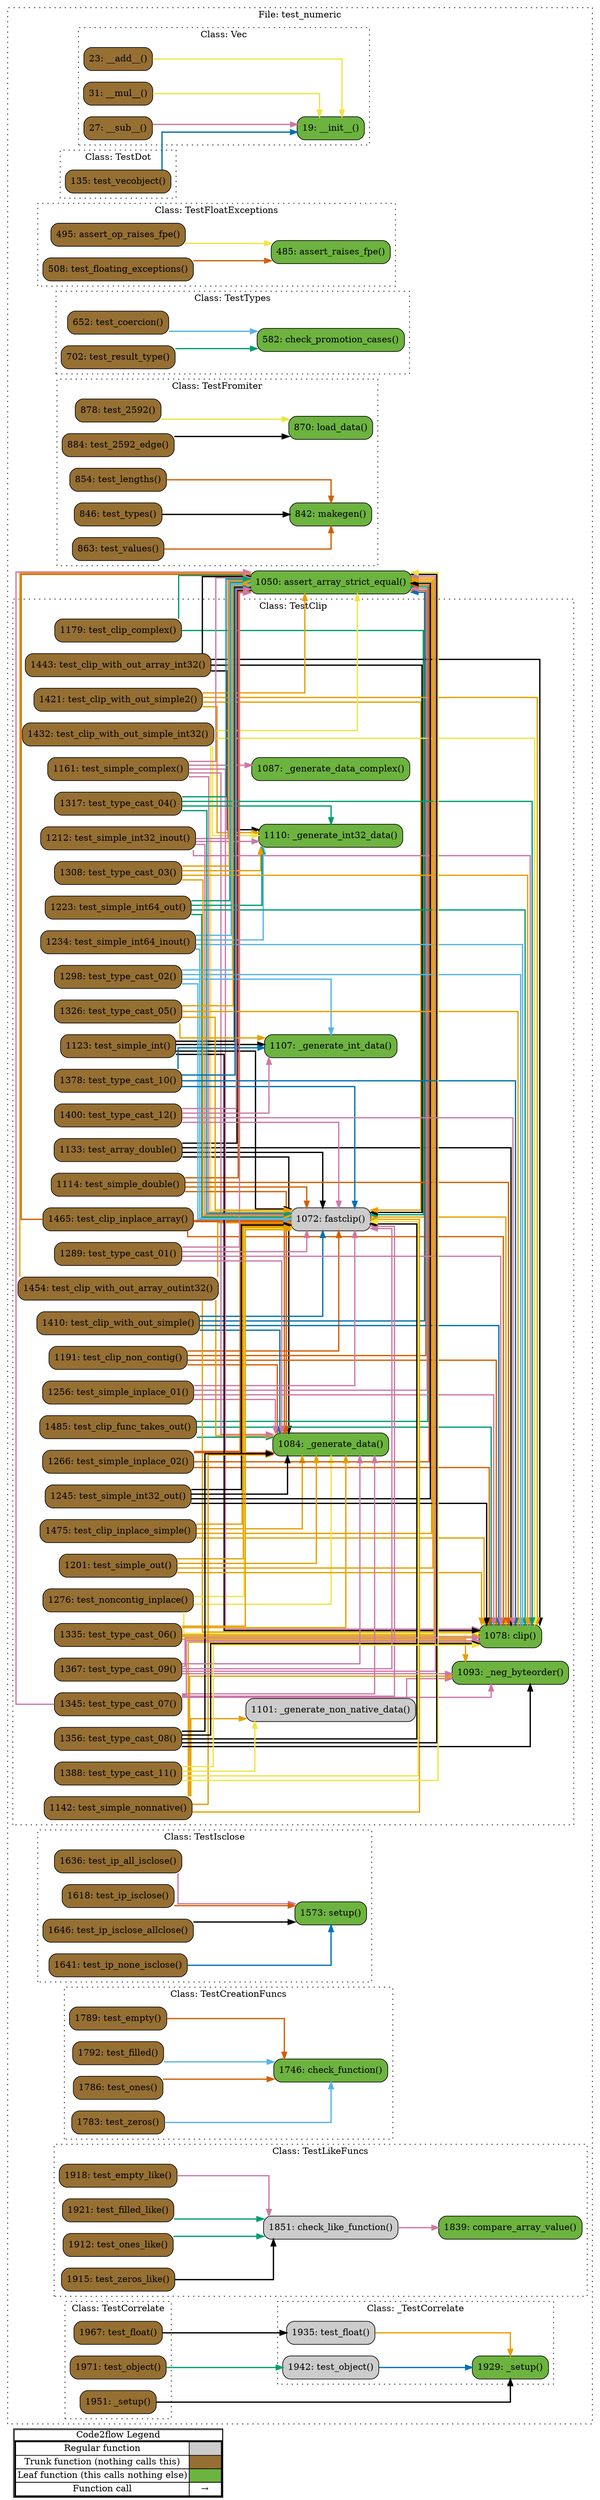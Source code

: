 digraph G {
concentrate=true;
splines="ortho";
rankdir="LR";
subgraph legend{
    rank = min;
    label = "legend";
    Legend [shape=none, margin=0, label = <
        <table cellspacing="0" cellpadding="0" border="1"><tr><td>Code2flow Legend</td></tr><tr><td>
        <table cellspacing="0">
        <tr><td>Regular function</td><td width="50px" bgcolor='#cccccc'></td></tr>
        <tr><td>Trunk function (nothing calls this)</td><td bgcolor='#966F33'></td></tr>
        <tr><td>Leaf function (this calls nothing else)</td><td bgcolor='#6db33f'></td></tr>
        <tr><td>Function call</td><td><font color='black'>&#8594;</font></td></tr>
        </table></td></tr></table>
        >];
}node_fcd28661 [label="1084: _generate_data()" name="test_numeric::TestClip._generate_data" shape="rect" style="rounded,filled" fillcolor="#6db33f" ];
node_56210eda [label="1087: _generate_data_complex()" name="test_numeric::TestClip._generate_data_complex" shape="rect" style="rounded,filled" fillcolor="#6db33f" ];
node_aa7bcb3e [label="1110: _generate_int32_data()" name="test_numeric::TestClip._generate_int32_data" shape="rect" style="rounded,filled" fillcolor="#6db33f" ];
node_03e9055c [label="1107: _generate_int_data()" name="test_numeric::TestClip._generate_int_data" shape="rect" style="rounded,filled" fillcolor="#6db33f" ];
node_6931ae8f [label="1101: _generate_non_native_data()" name="test_numeric::TestClip._generate_non_native_data" shape="rect" style="rounded,filled" fillcolor="#cccccc" ];
node_3c584e61 [label="1093: _neg_byteorder()" name="test_numeric::TestClip._neg_byteorder" shape="rect" style="rounded,filled" fillcolor="#6db33f" ];
node_89b9bbb5 [label="1078: clip()" name="test_numeric::TestClip.clip" shape="rect" style="rounded,filled" fillcolor="#6db33f" ];
node_7aac1731 [label="1072: fastclip()" name="test_numeric::TestClip.fastclip" shape="rect" style="rounded,filled" fillcolor="#cccccc" ];
node_3b1cd508 [label="1133: test_array_double()" name="test_numeric::TestClip.test_array_double" shape="rect" style="rounded,filled" fillcolor="#966F33" ];
node_550377d3 [label="1179: test_clip_complex()" name="test_numeric::TestClip.test_clip_complex" shape="rect" style="rounded,filled" fillcolor="#966F33" ];
node_47a5962b [label="1485: test_clip_func_takes_out()" name="test_numeric::TestClip.test_clip_func_takes_out" shape="rect" style="rounded,filled" fillcolor="#966F33" ];
node_21e4bf06 [label="1465: test_clip_inplace_array()" name="test_numeric::TestClip.test_clip_inplace_array" shape="rect" style="rounded,filled" fillcolor="#966F33" ];
node_03316569 [label="1475: test_clip_inplace_simple()" name="test_numeric::TestClip.test_clip_inplace_simple" shape="rect" style="rounded,filled" fillcolor="#966F33" ];
node_4caf6b9e [label="1191: test_clip_non_contig()" name="test_numeric::TestClip.test_clip_non_contig" shape="rect" style="rounded,filled" fillcolor="#966F33" ];
node_54718ac0 [label="1443: test_clip_with_out_array_int32()" name="test_numeric::TestClip.test_clip_with_out_array_int32" shape="rect" style="rounded,filled" fillcolor="#966F33" ];
node_d817db71 [label="1454: test_clip_with_out_array_outint32()" name="test_numeric::TestClip.test_clip_with_out_array_outint32" shape="rect" style="rounded,filled" fillcolor="#966F33" ];
node_3420211d [label="1410: test_clip_with_out_simple()" name="test_numeric::TestClip.test_clip_with_out_simple" shape="rect" style="rounded,filled" fillcolor="#966F33" ];
node_bbd9b469 [label="1421: test_clip_with_out_simple2()" name="test_numeric::TestClip.test_clip_with_out_simple2" shape="rect" style="rounded,filled" fillcolor="#966F33" ];
node_5ae527b4 [label="1432: test_clip_with_out_simple_int32()" name="test_numeric::TestClip.test_clip_with_out_simple_int32" shape="rect" style="rounded,filled" fillcolor="#966F33" ];
node_3fb292fc [label="1276: test_noncontig_inplace()" name="test_numeric::TestClip.test_noncontig_inplace" shape="rect" style="rounded,filled" fillcolor="#966F33" ];
node_66d74d6f [label="1161: test_simple_complex()" name="test_numeric::TestClip.test_simple_complex" shape="rect" style="rounded,filled" fillcolor="#966F33" ];
node_33b6f54e [label="1114: test_simple_double()" name="test_numeric::TestClip.test_simple_double" shape="rect" style="rounded,filled" fillcolor="#966F33" ];
node_e58917f7 [label="1256: test_simple_inplace_01()" name="test_numeric::TestClip.test_simple_inplace_01" shape="rect" style="rounded,filled" fillcolor="#966F33" ];
node_669f9bfe [label="1266: test_simple_inplace_02()" name="test_numeric::TestClip.test_simple_inplace_02" shape="rect" style="rounded,filled" fillcolor="#966F33" ];
node_443292a0 [label="1123: test_simple_int()" name="test_numeric::TestClip.test_simple_int" shape="rect" style="rounded,filled" fillcolor="#966F33" ];
node_b92e8aff [label="1212: test_simple_int32_inout()" name="test_numeric::TestClip.test_simple_int32_inout" shape="rect" style="rounded,filled" fillcolor="#966F33" ];
node_4d0e2190 [label="1245: test_simple_int32_out()" name="test_numeric::TestClip.test_simple_int32_out" shape="rect" style="rounded,filled" fillcolor="#966F33" ];
node_ee7eefaa [label="1234: test_simple_int64_inout()" name="test_numeric::TestClip.test_simple_int64_inout" shape="rect" style="rounded,filled" fillcolor="#966F33" ];
node_52d505a3 [label="1223: test_simple_int64_out()" name="test_numeric::TestClip.test_simple_int64_out" shape="rect" style="rounded,filled" fillcolor="#966F33" ];
node_bdb1b8b9 [label="1142: test_simple_nonnative()" name="test_numeric::TestClip.test_simple_nonnative" shape="rect" style="rounded,filled" fillcolor="#966F33" ];
node_e876a069 [label="1201: test_simple_out()" name="test_numeric::TestClip.test_simple_out" shape="rect" style="rounded,filled" fillcolor="#966F33" ];
node_e8813ae7 [label="1289: test_type_cast_01()" name="test_numeric::TestClip.test_type_cast_01" shape="rect" style="rounded,filled" fillcolor="#966F33" ];
node_c928cbfa [label="1298: test_type_cast_02()" name="test_numeric::TestClip.test_type_cast_02" shape="rect" style="rounded,filled" fillcolor="#966F33" ];
node_3933fe99 [label="1308: test_type_cast_03()" name="test_numeric::TestClip.test_type_cast_03" shape="rect" style="rounded,filled" fillcolor="#966F33" ];
node_bf87d3eb [label="1317: test_type_cast_04()" name="test_numeric::TestClip.test_type_cast_04" shape="rect" style="rounded,filled" fillcolor="#966F33" ];
node_38cc71d9 [label="1326: test_type_cast_05()" name="test_numeric::TestClip.test_type_cast_05" shape="rect" style="rounded,filled" fillcolor="#966F33" ];
node_c50b0129 [label="1335: test_type_cast_06()" name="test_numeric::TestClip.test_type_cast_06" shape="rect" style="rounded,filled" fillcolor="#966F33" ];
node_1ab952c7 [label="1345: test_type_cast_07()" name="test_numeric::TestClip.test_type_cast_07" shape="rect" style="rounded,filled" fillcolor="#966F33" ];
node_99ead250 [label="1356: test_type_cast_08()" name="test_numeric::TestClip.test_type_cast_08" shape="rect" style="rounded,filled" fillcolor="#966F33" ];
node_e9cdae27 [label="1367: test_type_cast_09()" name="test_numeric::TestClip.test_type_cast_09" shape="rect" style="rounded,filled" fillcolor="#966F33" ];
node_53108e45 [label="1378: test_type_cast_10()" name="test_numeric::TestClip.test_type_cast_10" shape="rect" style="rounded,filled" fillcolor="#966F33" ];
node_f34c8e3c [label="1388: test_type_cast_11()" name="test_numeric::TestClip.test_type_cast_11" shape="rect" style="rounded,filled" fillcolor="#966F33" ];
node_0294cd67 [label="1400: test_type_cast_12()" name="test_numeric::TestClip.test_type_cast_12" shape="rect" style="rounded,filled" fillcolor="#966F33" ];
node_b3f141c0 [label="1951: _setup()" name="test_numeric::TestCorrelate._setup" shape="rect" style="rounded,filled" fillcolor="#966F33" ];
node_36a5ffe0 [label="1967: test_float()" name="test_numeric::TestCorrelate.test_float" shape="rect" style="rounded,filled" fillcolor="#966F33" ];
node_47b3ea8b [label="1971: test_object()" name="test_numeric::TestCorrelate.test_object" shape="rect" style="rounded,filled" fillcolor="#966F33" ];
node_8c56a8f1 [label="1746: check_function()" name="test_numeric::TestCreationFuncs.check_function" shape="rect" style="rounded,filled" fillcolor="#6db33f" ];
node_0cc1806e [label="1789: test_empty()" name="test_numeric::TestCreationFuncs.test_empty" shape="rect" style="rounded,filled" fillcolor="#966F33" ];
node_aae29802 [label="1792: test_filled()" name="test_numeric::TestCreationFuncs.test_filled" shape="rect" style="rounded,filled" fillcolor="#966F33" ];
node_cb9c2ec6 [label="1786: test_ones()" name="test_numeric::TestCreationFuncs.test_ones" shape="rect" style="rounded,filled" fillcolor="#966F33" ];
node_83ace4ea [label="1783: test_zeros()" name="test_numeric::TestCreationFuncs.test_zeros" shape="rect" style="rounded,filled" fillcolor="#966F33" ];
node_4c2d05f5 [label="135: test_vecobject()" name="test_numeric::TestDot.test_vecobject" shape="rect" style="rounded,filled" fillcolor="#966F33" ];
node_22d6cae4 [label="495: assert_op_raises_fpe()" name="test_numeric::TestFloatExceptions.assert_op_raises_fpe" shape="rect" style="rounded,filled" fillcolor="#966F33" ];
node_ba7409ce [label="485: assert_raises_fpe()" name="test_numeric::TestFloatExceptions.assert_raises_fpe" shape="rect" style="rounded,filled" fillcolor="#6db33f" ];
node_23cc6846 [label="508: test_floating_exceptions()" name="test_numeric::TestFloatExceptions.test_floating_exceptions" shape="rect" style="rounded,filled" fillcolor="#966F33" ];
node_09242515 [label="870: load_data()" name="test_numeric::TestFromiter.load_data" shape="rect" style="rounded,filled" fillcolor="#6db33f" ];
node_103685a2 [label="842: makegen()" name="test_numeric::TestFromiter.makegen" shape="rect" style="rounded,filled" fillcolor="#6db33f" ];
node_0c853204 [label="878: test_2592()" name="test_numeric::TestFromiter.test_2592" shape="rect" style="rounded,filled" fillcolor="#966F33" ];
node_ca6f4f90 [label="884: test_2592_edge()" name="test_numeric::TestFromiter.test_2592_edge" shape="rect" style="rounded,filled" fillcolor="#966F33" ];
node_8a5d81ae [label="854: test_lengths()" name="test_numeric::TestFromiter.test_lengths" shape="rect" style="rounded,filled" fillcolor="#966F33" ];
node_fc40a4c0 [label="846: test_types()" name="test_numeric::TestFromiter.test_types" shape="rect" style="rounded,filled" fillcolor="#966F33" ];
node_168fb5c6 [label="863: test_values()" name="test_numeric::TestFromiter.test_values" shape="rect" style="rounded,filled" fillcolor="#966F33" ];
node_1ed33220 [label="1573: setup()" name="test_numeric::TestIsclose.setup" shape="rect" style="rounded,filled" fillcolor="#6db33f" ];
node_2537f1ef [label="1636: test_ip_all_isclose()" name="test_numeric::TestIsclose.test_ip_all_isclose" shape="rect" style="rounded,filled" fillcolor="#966F33" ];
node_44ce1736 [label="1618: test_ip_isclose()" name="test_numeric::TestIsclose.test_ip_isclose" shape="rect" style="rounded,filled" fillcolor="#966F33" ];
node_debd7980 [label="1646: test_ip_isclose_allclose()" name="test_numeric::TestIsclose.test_ip_isclose_allclose" shape="rect" style="rounded,filled" fillcolor="#966F33" ];
node_1da28685 [label="1641: test_ip_none_isclose()" name="test_numeric::TestIsclose.test_ip_none_isclose" shape="rect" style="rounded,filled" fillcolor="#966F33" ];
node_20362bbf [label="1851: check_like_function()" name="test_numeric::TestLikeFuncs.check_like_function" shape="rect" style="rounded,filled" fillcolor="#cccccc" ];
node_cae25f18 [label="1839: compare_array_value()" name="test_numeric::TestLikeFuncs.compare_array_value" shape="rect" style="rounded,filled" fillcolor="#6db33f" ];
node_1688161f [label="1918: test_empty_like()" name="test_numeric::TestLikeFuncs.test_empty_like" shape="rect" style="rounded,filled" fillcolor="#966F33" ];
node_572d586b [label="1921: test_filled_like()" name="test_numeric::TestLikeFuncs.test_filled_like" shape="rect" style="rounded,filled" fillcolor="#966F33" ];
node_a12d24ab [label="1912: test_ones_like()" name="test_numeric::TestLikeFuncs.test_ones_like" shape="rect" style="rounded,filled" fillcolor="#966F33" ];
node_56fe1e78 [label="1915: test_zeros_like()" name="test_numeric::TestLikeFuncs.test_zeros_like" shape="rect" style="rounded,filled" fillcolor="#966F33" ];
node_82930ff7 [label="582: check_promotion_cases()" name="test_numeric::TestTypes.check_promotion_cases" shape="rect" style="rounded,filled" fillcolor="#6db33f" ];
node_c187ea72 [label="652: test_coercion()" name="test_numeric::TestTypes.test_coercion" shape="rect" style="rounded,filled" fillcolor="#966F33" ];
node_f7f581ab [label="702: test_result_type()" name="test_numeric::TestTypes.test_result_type" shape="rect" style="rounded,filled" fillcolor="#966F33" ];
node_c7dcb274 [label="23: __add__()" name="test_numeric::Vec.__add__" shape="rect" style="rounded,filled" fillcolor="#966F33" ];
node_8a6836d6 [label="19: __init__()" name="test_numeric::Vec.__init__" shape="rect" style="rounded,filled" fillcolor="#6db33f" ];
node_872bfaec [label="31: __mul__()" name="test_numeric::Vec.__mul__" shape="rect" style="rounded,filled" fillcolor="#966F33" ];
node_f5d025ff [label="27: __sub__()" name="test_numeric::Vec.__sub__" shape="rect" style="rounded,filled" fillcolor="#966F33" ];
node_9876e32a [label="1929: _setup()" name="test_numeric::_TestCorrelate._setup" shape="rect" style="rounded,filled" fillcolor="#6db33f" ];
node_90e7f731 [label="1935: test_float()" name="test_numeric::_TestCorrelate.test_float" shape="rect" style="rounded,filled" fillcolor="#cccccc" ];
node_af665f45 [label="1942: test_object()" name="test_numeric::_TestCorrelate.test_object" shape="rect" style="rounded,filled" fillcolor="#cccccc" ];
node_542468ff [label="1050: assert_array_strict_equal()" name="test_numeric::assert_array_strict_equal" shape="rect" style="rounded,filled" fillcolor="#6db33f" ];
node_6931ae8f -> node_3c584e61 [color="#CC79A7" penwidth="2"];
node_7aac1731 -> node_89b9bbb5 [color="#E69F00" penwidth="2"];
node_7aac1731 -> node_89b9bbb5 [color="#E69F00" penwidth="2"];
node_3b1cd508 -> node_fcd28661 [color="#000000" penwidth="2"];
node_3b1cd508 -> node_89b9bbb5 [color="#000000" penwidth="2"];
node_3b1cd508 -> node_7aac1731 [color="#000000" penwidth="2"];
node_3b1cd508 -> node_542468ff [color="#000000" penwidth="2"];
node_550377d3 -> node_7aac1731 [color="#009E73" penwidth="2"];
node_550377d3 -> node_7aac1731 [color="#009E73" penwidth="2"];
node_550377d3 -> node_542468ff [color="#009E73" penwidth="2"];
node_550377d3 -> node_542468ff [color="#009E73" penwidth="2"];
node_47a5962b -> node_fcd28661 [color="#009E73" penwidth="2"];
node_47a5962b -> node_89b9bbb5 [color="#009E73" penwidth="2"];
node_47a5962b -> node_542468ff [color="#009E73" penwidth="2"];
node_21e4bf06 -> node_fcd28661 [color="#D55E00" penwidth="2"];
node_21e4bf06 -> node_89b9bbb5 [color="#D55E00" penwidth="2"];
node_21e4bf06 -> node_7aac1731 [color="#D55E00" penwidth="2"];
node_21e4bf06 -> node_542468ff [color="#D55E00" penwidth="2"];
node_03316569 -> node_fcd28661 [color="#E69F00" penwidth="2"];
node_03316569 -> node_89b9bbb5 [color="#E69F00" penwidth="2"];
node_03316569 -> node_7aac1731 [color="#E69F00" penwidth="2"];
node_03316569 -> node_542468ff [color="#E69F00" penwidth="2"];
node_4caf6b9e -> node_fcd28661 [color="#D55E00" penwidth="2"];
node_4caf6b9e -> node_89b9bbb5 [color="#D55E00" penwidth="2"];
node_4caf6b9e -> node_7aac1731 [color="#D55E00" penwidth="2"];
node_4caf6b9e -> node_542468ff [color="#D55E00" penwidth="2"];
node_54718ac0 -> node_aa7bcb3e [color="#000000" penwidth="2"];
node_54718ac0 -> node_89b9bbb5 [color="#000000" penwidth="2"];
node_54718ac0 -> node_7aac1731 [color="#000000" penwidth="2"];
node_54718ac0 -> node_542468ff [color="#000000" penwidth="2"];
node_d817db71 -> node_fcd28661 [color="#E69F00" penwidth="2"];
node_d817db71 -> node_89b9bbb5 [color="#E69F00" penwidth="2"];
node_d817db71 -> node_7aac1731 [color="#E69F00" penwidth="2"];
node_d817db71 -> node_542468ff [color="#E69F00" penwidth="2"];
node_3420211d -> node_fcd28661 [color="#0072B2" penwidth="2"];
node_3420211d -> node_89b9bbb5 [color="#0072B2" penwidth="2"];
node_3420211d -> node_7aac1731 [color="#0072B2" penwidth="2"];
node_3420211d -> node_542468ff [color="#0072B2" penwidth="2"];
node_bbd9b469 -> node_aa7bcb3e [color="#E69F00" penwidth="2"];
node_bbd9b469 -> node_89b9bbb5 [color="#E69F00" penwidth="2"];
node_bbd9b469 -> node_7aac1731 [color="#E69F00" penwidth="2"];
node_bbd9b469 -> node_542468ff [color="#E69F00" penwidth="2"];
node_5ae527b4 -> node_aa7bcb3e [color="#F0E442" penwidth="2"];
node_5ae527b4 -> node_89b9bbb5 [color="#F0E442" penwidth="2"];
node_5ae527b4 -> node_7aac1731 [color="#F0E442" penwidth="2"];
node_5ae527b4 -> node_542468ff [color="#F0E442" penwidth="2"];
node_3fb292fc -> node_fcd28661 [color="#F0E442" penwidth="2"];
node_3fb292fc -> node_89b9bbb5 [color="#F0E442" penwidth="2"];
node_3fb292fc -> node_7aac1731 [color="#F0E442" penwidth="2"];
node_66d74d6f -> node_fcd28661 [color="#CC79A7" penwidth="2"];
node_66d74d6f -> node_56210eda [color="#CC79A7" penwidth="2"];
node_66d74d6f -> node_89b9bbb5 [color="#CC79A7" penwidth="2"];
node_66d74d6f -> node_89b9bbb5 [color="#CC79A7" penwidth="2"];
node_66d74d6f -> node_7aac1731 [color="#CC79A7" penwidth="2"];
node_66d74d6f -> node_7aac1731 [color="#CC79A7" penwidth="2"];
node_66d74d6f -> node_542468ff [color="#CC79A7" penwidth="2"];
node_66d74d6f -> node_542468ff [color="#CC79A7" penwidth="2"];
node_33b6f54e -> node_fcd28661 [color="#D55E00" penwidth="2"];
node_33b6f54e -> node_89b9bbb5 [color="#D55E00" penwidth="2"];
node_33b6f54e -> node_7aac1731 [color="#D55E00" penwidth="2"];
node_33b6f54e -> node_542468ff [color="#D55E00" penwidth="2"];
node_e58917f7 -> node_fcd28661 [color="#CC79A7" penwidth="2"];
node_e58917f7 -> node_89b9bbb5 [color="#CC79A7" penwidth="2"];
node_e58917f7 -> node_7aac1731 [color="#CC79A7" penwidth="2"];
node_e58917f7 -> node_542468ff [color="#CC79A7" penwidth="2"];
node_669f9bfe -> node_fcd28661 [color="#D55E00" penwidth="2"];
node_669f9bfe -> node_89b9bbb5 [color="#D55E00" penwidth="2"];
node_669f9bfe -> node_7aac1731 [color="#D55E00" penwidth="2"];
node_669f9bfe -> node_542468ff [color="#D55E00" penwidth="2"];
node_443292a0 -> node_03e9055c [color="#000000" penwidth="2"];
node_443292a0 -> node_89b9bbb5 [color="#000000" penwidth="2"];
node_443292a0 -> node_7aac1731 [color="#000000" penwidth="2"];
node_443292a0 -> node_542468ff [color="#000000" penwidth="2"];
node_b92e8aff -> node_aa7bcb3e [color="#CC79A7" penwidth="2"];
node_b92e8aff -> node_89b9bbb5 [color="#CC79A7" penwidth="2"];
node_b92e8aff -> node_7aac1731 [color="#CC79A7" penwidth="2"];
node_b92e8aff -> node_542468ff [color="#CC79A7" penwidth="2"];
node_4d0e2190 -> node_fcd28661 [color="#000000" penwidth="2"];
node_4d0e2190 -> node_89b9bbb5 [color="#000000" penwidth="2"];
node_4d0e2190 -> node_7aac1731 [color="#000000" penwidth="2"];
node_4d0e2190 -> node_542468ff [color="#000000" penwidth="2"];
node_ee7eefaa -> node_aa7bcb3e [color="#56B4E9" penwidth="2"];
node_ee7eefaa -> node_89b9bbb5 [color="#56B4E9" penwidth="2"];
node_ee7eefaa -> node_7aac1731 [color="#56B4E9" penwidth="2"];
node_ee7eefaa -> node_542468ff [color="#56B4E9" penwidth="2"];
node_52d505a3 -> node_aa7bcb3e [color="#009E73" penwidth="2"];
node_52d505a3 -> node_89b9bbb5 [color="#009E73" penwidth="2"];
node_52d505a3 -> node_7aac1731 [color="#009E73" penwidth="2"];
node_52d505a3 -> node_542468ff [color="#009E73" penwidth="2"];
node_bdb1b8b9 -> node_fcd28661 [color="#E69F00" penwidth="2"];
node_bdb1b8b9 -> node_6931ae8f [color="#E69F00" penwidth="2"];
node_bdb1b8b9 -> node_3c584e61 [color="#E69F00" penwidth="2"];
node_bdb1b8b9 -> node_89b9bbb5 [color="#E69F00" penwidth="2"];
node_bdb1b8b9 -> node_89b9bbb5 [color="#E69F00" penwidth="2"];
node_bdb1b8b9 -> node_7aac1731 [color="#E69F00" penwidth="2"];
node_bdb1b8b9 -> node_7aac1731 [color="#E69F00" penwidth="2"];
node_e876a069 -> node_fcd28661 [color="#E69F00" penwidth="2"];
node_e876a069 -> node_89b9bbb5 [color="#E69F00" penwidth="2"];
node_e876a069 -> node_7aac1731 [color="#E69F00" penwidth="2"];
node_e876a069 -> node_542468ff [color="#E69F00" penwidth="2"];
node_e8813ae7 -> node_fcd28661 [color="#CC79A7" penwidth="2"];
node_e8813ae7 -> node_89b9bbb5 [color="#CC79A7" penwidth="2"];
node_e8813ae7 -> node_7aac1731 [color="#CC79A7" penwidth="2"];
node_e8813ae7 -> node_542468ff [color="#CC79A7" penwidth="2"];
node_c928cbfa -> node_03e9055c [color="#56B4E9" penwidth="2"];
node_c928cbfa -> node_89b9bbb5 [color="#56B4E9" penwidth="2"];
node_c928cbfa -> node_7aac1731 [color="#56B4E9" penwidth="2"];
node_c928cbfa -> node_542468ff [color="#56B4E9" penwidth="2"];
node_3933fe99 -> node_aa7bcb3e [color="#E69F00" penwidth="2"];
node_3933fe99 -> node_89b9bbb5 [color="#E69F00" penwidth="2"];
node_3933fe99 -> node_7aac1731 [color="#E69F00" penwidth="2"];
node_3933fe99 -> node_542468ff [color="#E69F00" penwidth="2"];
node_bf87d3eb -> node_aa7bcb3e [color="#009E73" penwidth="2"];
node_bf87d3eb -> node_89b9bbb5 [color="#009E73" penwidth="2"];
node_bf87d3eb -> node_7aac1731 [color="#009E73" penwidth="2"];
node_bf87d3eb -> node_542468ff [color="#009E73" penwidth="2"];
node_38cc71d9 -> node_03e9055c [color="#E69F00" penwidth="2"];
node_38cc71d9 -> node_89b9bbb5 [color="#E69F00" penwidth="2"];
node_38cc71d9 -> node_7aac1731 [color="#E69F00" penwidth="2"];
node_38cc71d9 -> node_542468ff [color="#E69F00" penwidth="2"];
node_c50b0129 -> node_fcd28661 [color="#E69F00" penwidth="2"];
node_c50b0129 -> node_3c584e61 [color="#E69F00" penwidth="2"];
node_c50b0129 -> node_89b9bbb5 [color="#E69F00" penwidth="2"];
node_c50b0129 -> node_7aac1731 [color="#E69F00" penwidth="2"];
node_c50b0129 -> node_542468ff [color="#E69F00" penwidth="2"];
node_1ab952c7 -> node_fcd28661 [color="#CC79A7" penwidth="2"];
node_1ab952c7 -> node_3c584e61 [color="#CC79A7" penwidth="2"];
node_1ab952c7 -> node_89b9bbb5 [color="#CC79A7" penwidth="2"];
node_1ab952c7 -> node_7aac1731 [color="#CC79A7" penwidth="2"];
node_1ab952c7 -> node_542468ff [color="#CC79A7" penwidth="2"];
node_99ead250 -> node_fcd28661 [color="#000000" penwidth="2"];
node_99ead250 -> node_3c584e61 [color="#000000" penwidth="2"];
node_99ead250 -> node_89b9bbb5 [color="#000000" penwidth="2"];
node_99ead250 -> node_7aac1731 [color="#000000" penwidth="2"];
node_99ead250 -> node_542468ff [color="#000000" penwidth="2"];
node_e9cdae27 -> node_fcd28661 [color="#CC79A7" penwidth="2"];
node_e9cdae27 -> node_3c584e61 [color="#CC79A7" penwidth="2"];
node_e9cdae27 -> node_89b9bbb5 [color="#CC79A7" penwidth="2"];
node_e9cdae27 -> node_7aac1731 [color="#CC79A7" penwidth="2"];
node_e9cdae27 -> node_542468ff [color="#CC79A7" penwidth="2"];
node_53108e45 -> node_03e9055c [color="#0072B2" penwidth="2"];
node_53108e45 -> node_89b9bbb5 [color="#0072B2" penwidth="2"];
node_53108e45 -> node_7aac1731 [color="#0072B2" penwidth="2"];
node_53108e45 -> node_542468ff [color="#0072B2" penwidth="2"];
node_f34c8e3c -> node_6931ae8f [color="#F0E442" penwidth="2"];
node_f34c8e3c -> node_89b9bbb5 [color="#F0E442" penwidth="2"];
node_f34c8e3c -> node_7aac1731 [color="#F0E442" penwidth="2"];
node_f34c8e3c -> node_542468ff [color="#F0E442" penwidth="2"];
node_0294cd67 -> node_03e9055c [color="#CC79A7" penwidth="2"];
node_0294cd67 -> node_89b9bbb5 [color="#CC79A7" penwidth="2"];
node_0294cd67 -> node_7aac1731 [color="#CC79A7" penwidth="2"];
node_0294cd67 -> node_542468ff [color="#CC79A7" penwidth="2"];
node_b3f141c0 -> node_9876e32a [color="#000000" penwidth="2"];
node_36a5ffe0 -> node_90e7f731 [color="#000000" penwidth="2"];
node_47b3ea8b -> node_af665f45 [color="#009E73" penwidth="2"];
node_0cc1806e -> node_8c56a8f1 [color="#D55E00" penwidth="2"];
node_aae29802 -> node_8c56a8f1 [color="#56B4E9" penwidth="2"];
node_aae29802 -> node_8c56a8f1 [color="#56B4E9" penwidth="2"];
node_cb9c2ec6 -> node_8c56a8f1 [color="#D55E00" penwidth="2"];
node_83ace4ea -> node_8c56a8f1 [color="#56B4E9" penwidth="2"];
node_4c2d05f5 -> node_8a6836d6 [color="#0072B2" penwidth="2"];
node_4c2d05f5 -> node_8a6836d6 [color="#0072B2" penwidth="2"];
node_4c2d05f5 -> node_8a6836d6 [color="#0072B2" penwidth="2"];
node_4c2d05f5 -> node_8a6836d6 [color="#0072B2" penwidth="2"];
node_22d6cae4 -> node_ba7409ce [color="#F0E442" penwidth="2"];
node_22d6cae4 -> node_ba7409ce [color="#F0E442" penwidth="2"];
node_22d6cae4 -> node_ba7409ce [color="#F0E442" penwidth="2"];
node_22d6cae4 -> node_ba7409ce [color="#F0E442" penwidth="2"];
node_23cc6846 -> node_ba7409ce [color="#D55E00" penwidth="2"];
node_23cc6846 -> node_ba7409ce [color="#D55E00" penwidth="2"];
node_23cc6846 -> node_ba7409ce [color="#D55E00" penwidth="2"];
node_23cc6846 -> node_ba7409ce [color="#D55E00" penwidth="2"];
node_23cc6846 -> node_ba7409ce [color="#D55E00" penwidth="2"];
node_23cc6846 -> node_ba7409ce [color="#D55E00" penwidth="2"];
node_23cc6846 -> node_ba7409ce [color="#D55E00" penwidth="2"];
node_23cc6846 -> node_ba7409ce [color="#D55E00" penwidth="2"];
node_23cc6846 -> node_ba7409ce [color="#D55E00" penwidth="2"];
node_23cc6846 -> node_ba7409ce [color="#D55E00" penwidth="2"];
node_23cc6846 -> node_ba7409ce [color="#D55E00" penwidth="2"];
node_23cc6846 -> node_ba7409ce [color="#D55E00" penwidth="2"];
node_23cc6846 -> node_ba7409ce [color="#D55E00" penwidth="2"];
node_0c853204 -> node_09242515 [color="#F0E442" penwidth="2"];
node_ca6f4f90 -> node_09242515 [color="#000000" penwidth="2"];
node_8a5d81ae -> node_103685a2 [color="#D55E00" penwidth="2"];
node_8a5d81ae -> node_103685a2 [color="#D55E00" penwidth="2"];
node_8a5d81ae -> node_103685a2 [color="#D55E00" penwidth="2"];
node_8a5d81ae -> node_103685a2 [color="#D55E00" penwidth="2"];
node_fc40a4c0 -> node_103685a2 [color="#000000" penwidth="2"];
node_fc40a4c0 -> node_103685a2 [color="#000000" penwidth="2"];
node_fc40a4c0 -> node_103685a2 [color="#000000" penwidth="2"];
node_168fb5c6 -> node_103685a2 [color="#D55E00" penwidth="2"];
node_168fb5c6 -> node_103685a2 [color="#D55E00" penwidth="2"];
node_168fb5c6 -> node_103685a2 [color="#D55E00" penwidth="2"];
node_2537f1ef -> node_1ed33220 [color="#CC79A7" penwidth="2"];
node_44ce1736 -> node_1ed33220 [color="#D55E00" penwidth="2"];
node_debd7980 -> node_1ed33220 [color="#000000" penwidth="2"];
node_1da28685 -> node_1ed33220 [color="#0072B2" penwidth="2"];
node_20362bbf -> node_cae25f18 [color="#CC79A7" penwidth="2"];
node_20362bbf -> node_cae25f18 [color="#CC79A7" penwidth="2"];
node_20362bbf -> node_cae25f18 [color="#CC79A7" penwidth="2"];
node_20362bbf -> node_cae25f18 [color="#CC79A7" penwidth="2"];
node_1688161f -> node_20362bbf [color="#CC79A7" penwidth="2"];
node_572d586b -> node_20362bbf [color="#009E73" penwidth="2"];
node_572d586b -> node_20362bbf [color="#009E73" penwidth="2"];
node_572d586b -> node_20362bbf [color="#009E73" penwidth="2"];
node_572d586b -> node_20362bbf [color="#009E73" penwidth="2"];
node_572d586b -> node_20362bbf [color="#009E73" penwidth="2"];
node_a12d24ab -> node_20362bbf [color="#009E73" penwidth="2"];
node_56fe1e78 -> node_20362bbf [color="#000000" penwidth="2"];
node_c187ea72 -> node_82930ff7 [color="#56B4E9" penwidth="2"];
node_f7f581ab -> node_82930ff7 [color="#009E73" penwidth="2"];
node_c7dcb274 -> node_8a6836d6 [color="#F0E442" penwidth="2"];
node_872bfaec -> node_8a6836d6 [color="#F0E442" penwidth="2"];
node_f5d025ff -> node_8a6836d6 [color="#CC79A7" penwidth="2"];
node_90e7f731 -> node_9876e32a [color="#E69F00" penwidth="2"];
node_af665f45 -> node_9876e32a [color="#0072B2" penwidth="2"];
subgraph cluster_c1ace01c {
    node_542468ff;
    label="File: test_numeric";
    name="test_numeric";
    style="filled";
    graph[style=dotted];
    subgraph cluster_94d7c061 {
        node_8a6836d6 node_c7dcb274 node_f5d025ff node_872bfaec;
        label="Class: Vec";
        name="Vec";
        style="filled";
        graph[style=dotted];
    };
    subgraph cluster_8c1c6a90 {
        node_4c2d05f5;
        label="Class: TestDot";
        name="TestDot";
        style="filled";
        graph[style=dotted];
    };
    subgraph cluster_3562768d {
        node_ba7409ce node_22d6cae4 node_23cc6846;
        label="Class: TestFloatExceptions";
        name="TestFloatExceptions";
        style="filled";
        graph[style=dotted];
    };
    subgraph cluster_79f285d6 {
        node_82930ff7 node_c187ea72 node_f7f581ab;
        label="Class: TestTypes";
        name="TestTypes";
        style="filled";
        graph[style=dotted];
    };
    subgraph cluster_e8f4c86c {
        node_103685a2 node_fc40a4c0 node_8a5d81ae node_168fb5c6 node_09242515 node_0c853204 node_ca6f4f90;
        label="Class: TestFromiter";
        name="TestFromiter";
        style="filled";
        graph[style=dotted];
    };
    subgraph cluster_e456dd6e {
        node_7aac1731 node_89b9bbb5 node_fcd28661 node_56210eda node_3c584e61 node_6931ae8f node_03e9055c node_aa7bcb3e node_33b6f54e node_443292a0 node_3b1cd508 node_bdb1b8b9 node_66d74d6f node_550377d3 node_4caf6b9e node_e876a069 node_b92e8aff node_52d505a3 node_ee7eefaa node_4d0e2190 node_e58917f7 node_669f9bfe node_3fb292fc node_e8813ae7 node_c928cbfa node_3933fe99 node_bf87d3eb node_38cc71d9 node_c50b0129 node_1ab952c7 node_99ead250 node_e9cdae27 node_53108e45 node_f34c8e3c node_0294cd67 node_3420211d node_bbd9b469 node_5ae527b4 node_54718ac0 node_d817db71 node_21e4bf06 node_03316569 node_47a5962b;
        label="Class: TestClip";
        name="TestClip";
        style="filled";
        graph[style=dotted];
    };
    subgraph cluster_415562f8 {
        node_1ed33220 node_44ce1736 node_2537f1ef node_1da28685 node_debd7980;
        label="Class: TestIsclose";
        name="TestIsclose";
        style="filled";
        graph[style=dotted];
    };
    subgraph cluster_7d140355 {
        node_8c56a8f1 node_83ace4ea node_cb9c2ec6 node_0cc1806e node_aae29802;
        label="Class: TestCreationFuncs";
        name="TestCreationFuncs";
        style="filled";
        graph[style=dotted];
    };
    subgraph cluster_5646669d {
        node_cae25f18 node_20362bbf node_a12d24ab node_56fe1e78 node_1688161f node_572d586b;
        label="Class: TestLikeFuncs";
        name="TestLikeFuncs";
        style="filled";
        graph[style=dotted];
    };
    subgraph cluster_8061110b {
        node_9876e32a node_90e7f731 node_af665f45;
        label="Class: _TestCorrelate";
        name="_TestCorrelate";
        style="filled";
        graph[style=dotted];
    };
    subgraph cluster_4432f26c {
        node_b3f141c0 node_36a5ffe0 node_47b3ea8b;
        label="Class: TestCorrelate";
        name="TestCorrelate";
        style="filled";
        graph[style=dotted];
    };
};
}

